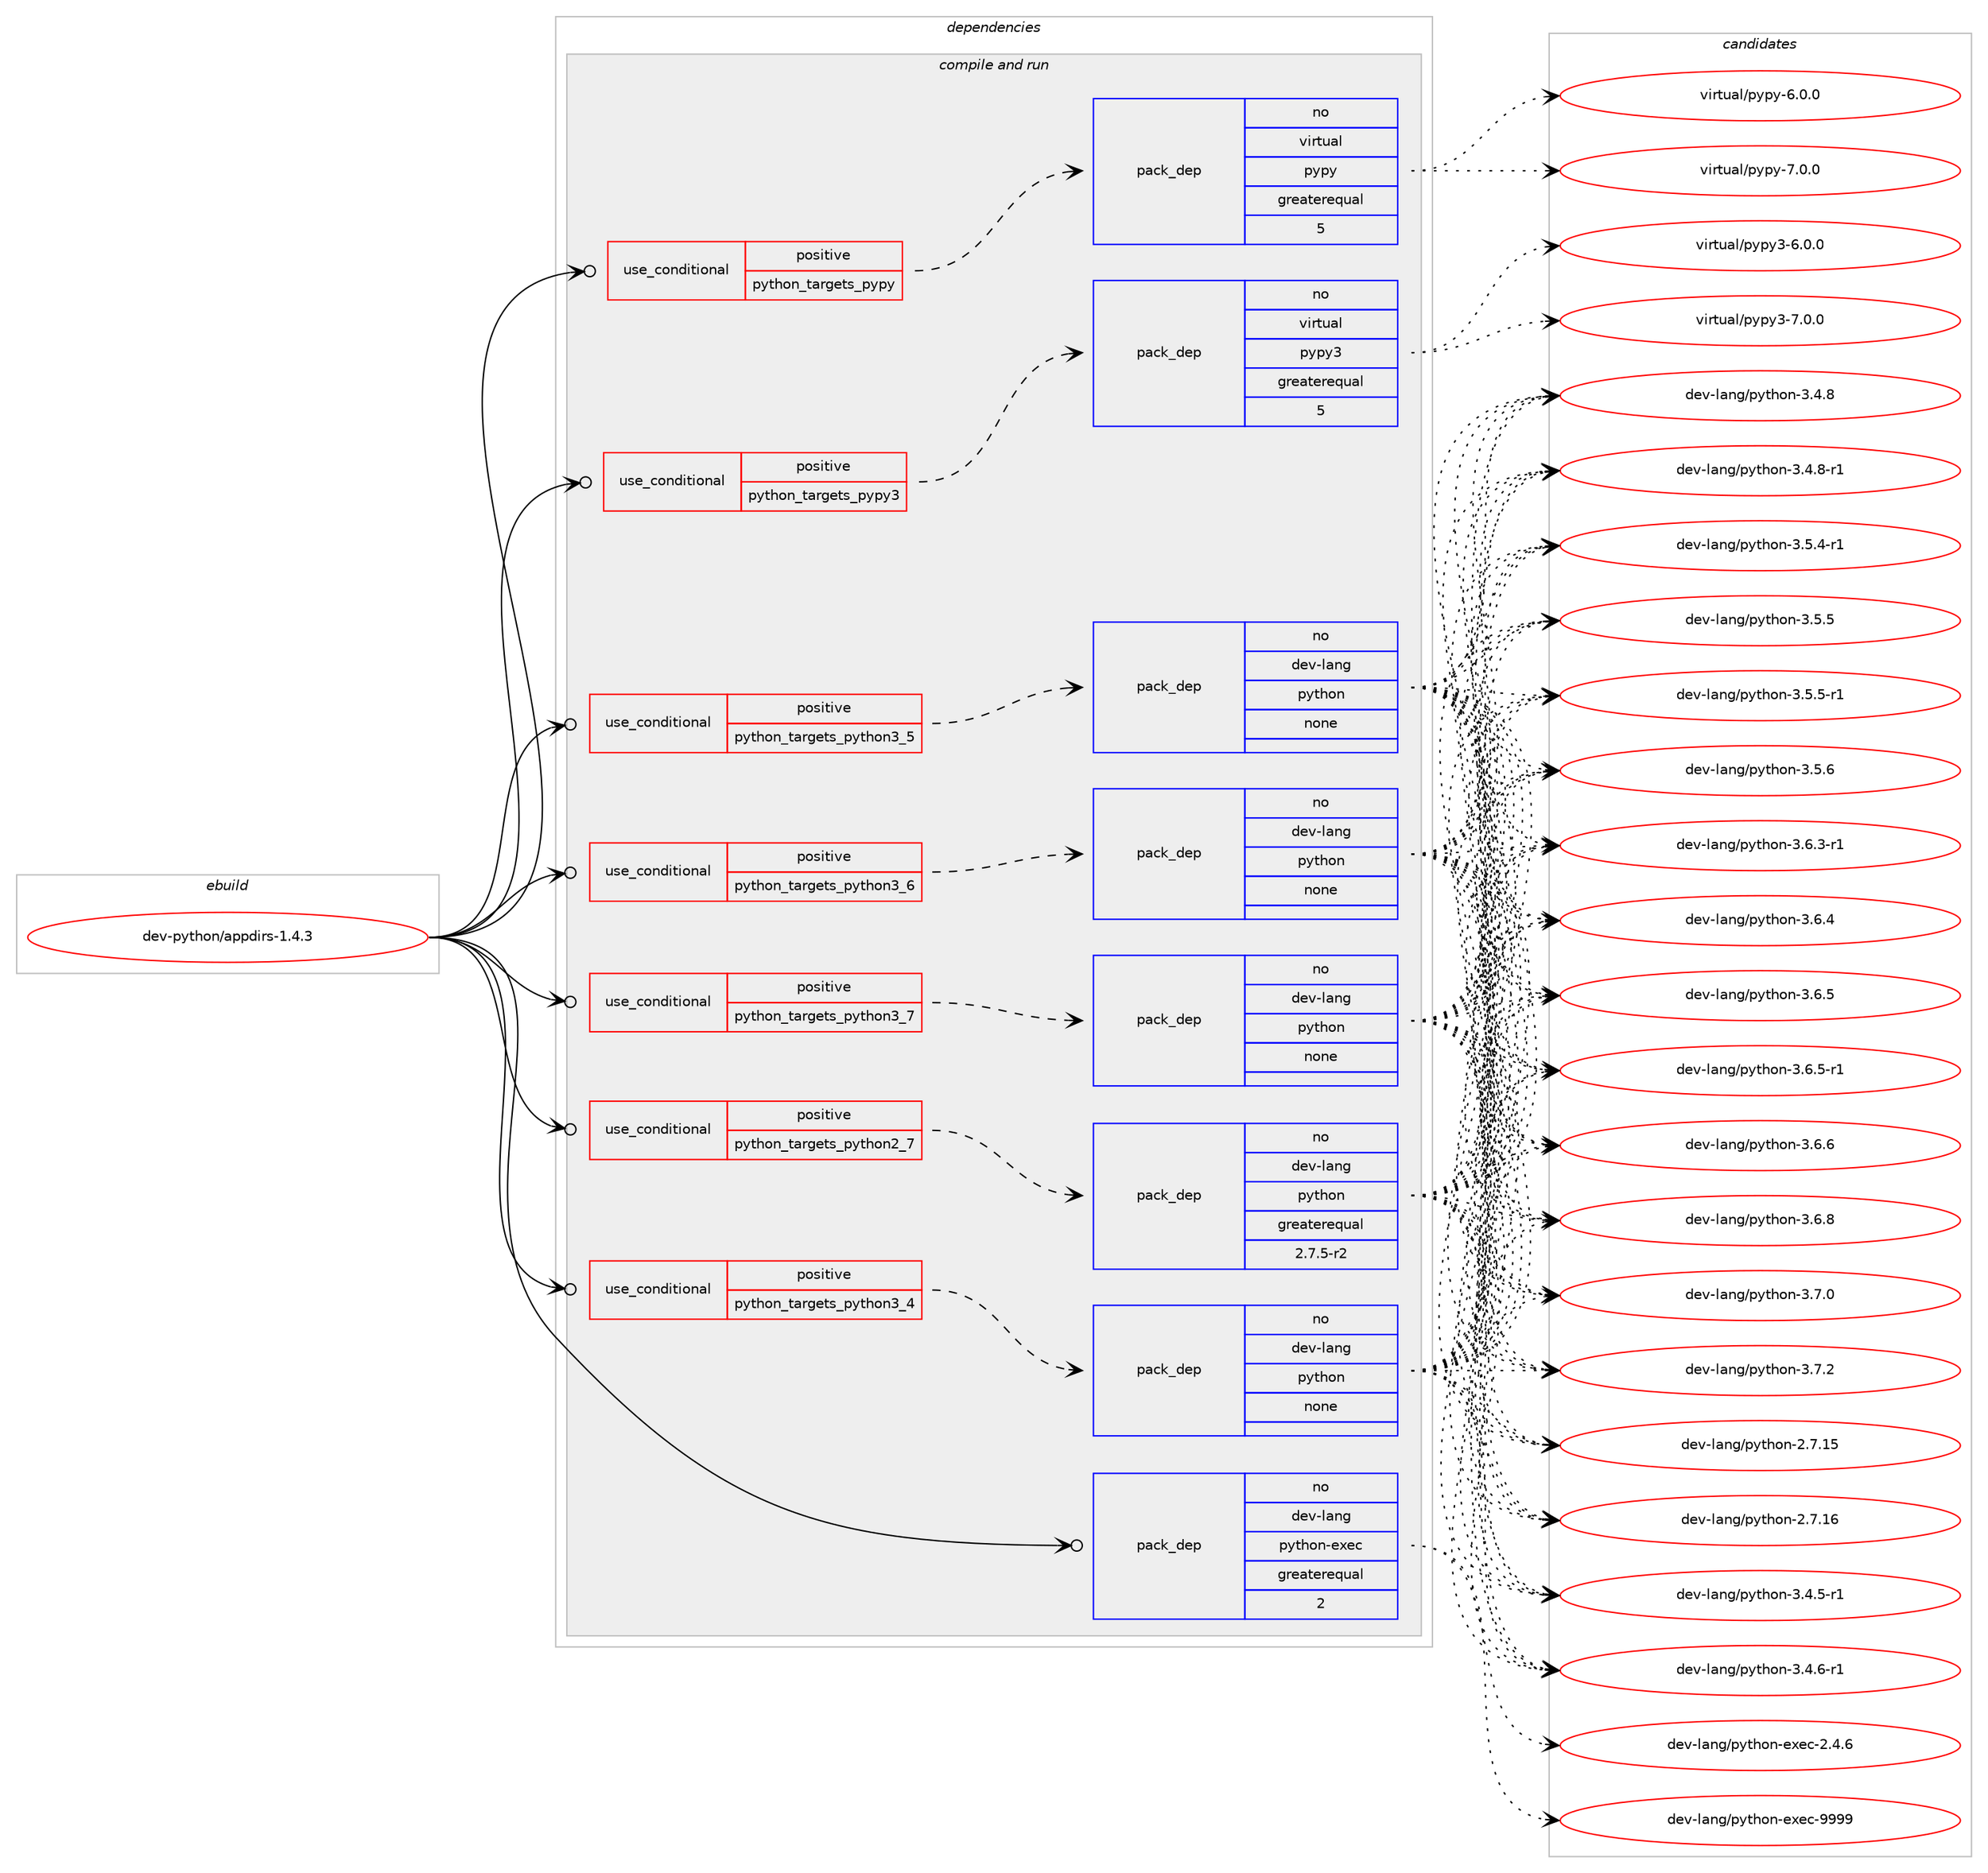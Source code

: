 digraph prolog {

# *************
# Graph options
# *************

newrank=true;
concentrate=true;
compound=true;
graph [rankdir=LR,fontname=Helvetica,fontsize=10,ranksep=1.5];#, ranksep=2.5, nodesep=0.2];
edge  [arrowhead=vee];
node  [fontname=Helvetica,fontsize=10];

# **********
# The ebuild
# **********

subgraph cluster_leftcol {
color=gray;
rank=same;
label=<<i>ebuild</i>>;
id [label="dev-python/appdirs-1.4.3", color=red, width=4, href="../dev-python/appdirs-1.4.3.svg"];
}

# ****************
# The dependencies
# ****************

subgraph cluster_midcol {
color=gray;
label=<<i>dependencies</i>>;
subgraph cluster_compile {
fillcolor="#eeeeee";
style=filled;
label=<<i>compile</i>>;
}
subgraph cluster_compileandrun {
fillcolor="#eeeeee";
style=filled;
label=<<i>compile and run</i>>;
subgraph cond370872 {
dependency1398557 [label=<<TABLE BORDER="0" CELLBORDER="1" CELLSPACING="0" CELLPADDING="4"><TR><TD ROWSPAN="3" CELLPADDING="10">use_conditional</TD></TR><TR><TD>positive</TD></TR><TR><TD>python_targets_pypy</TD></TR></TABLE>>, shape=none, color=red];
subgraph pack1004460 {
dependency1398558 [label=<<TABLE BORDER="0" CELLBORDER="1" CELLSPACING="0" CELLPADDING="4" WIDTH="220"><TR><TD ROWSPAN="6" CELLPADDING="30">pack_dep</TD></TR><TR><TD WIDTH="110">no</TD></TR><TR><TD>virtual</TD></TR><TR><TD>pypy</TD></TR><TR><TD>greaterequal</TD></TR><TR><TD>5</TD></TR></TABLE>>, shape=none, color=blue];
}
dependency1398557:e -> dependency1398558:w [weight=20,style="dashed",arrowhead="vee"];
}
id:e -> dependency1398557:w [weight=20,style="solid",arrowhead="odotvee"];
subgraph cond370873 {
dependency1398559 [label=<<TABLE BORDER="0" CELLBORDER="1" CELLSPACING="0" CELLPADDING="4"><TR><TD ROWSPAN="3" CELLPADDING="10">use_conditional</TD></TR><TR><TD>positive</TD></TR><TR><TD>python_targets_pypy3</TD></TR></TABLE>>, shape=none, color=red];
subgraph pack1004461 {
dependency1398560 [label=<<TABLE BORDER="0" CELLBORDER="1" CELLSPACING="0" CELLPADDING="4" WIDTH="220"><TR><TD ROWSPAN="6" CELLPADDING="30">pack_dep</TD></TR><TR><TD WIDTH="110">no</TD></TR><TR><TD>virtual</TD></TR><TR><TD>pypy3</TD></TR><TR><TD>greaterequal</TD></TR><TR><TD>5</TD></TR></TABLE>>, shape=none, color=blue];
}
dependency1398559:e -> dependency1398560:w [weight=20,style="dashed",arrowhead="vee"];
}
id:e -> dependency1398559:w [weight=20,style="solid",arrowhead="odotvee"];
subgraph cond370874 {
dependency1398561 [label=<<TABLE BORDER="0" CELLBORDER="1" CELLSPACING="0" CELLPADDING="4"><TR><TD ROWSPAN="3" CELLPADDING="10">use_conditional</TD></TR><TR><TD>positive</TD></TR><TR><TD>python_targets_python2_7</TD></TR></TABLE>>, shape=none, color=red];
subgraph pack1004462 {
dependency1398562 [label=<<TABLE BORDER="0" CELLBORDER="1" CELLSPACING="0" CELLPADDING="4" WIDTH="220"><TR><TD ROWSPAN="6" CELLPADDING="30">pack_dep</TD></TR><TR><TD WIDTH="110">no</TD></TR><TR><TD>dev-lang</TD></TR><TR><TD>python</TD></TR><TR><TD>greaterequal</TD></TR><TR><TD>2.7.5-r2</TD></TR></TABLE>>, shape=none, color=blue];
}
dependency1398561:e -> dependency1398562:w [weight=20,style="dashed",arrowhead="vee"];
}
id:e -> dependency1398561:w [weight=20,style="solid",arrowhead="odotvee"];
subgraph cond370875 {
dependency1398563 [label=<<TABLE BORDER="0" CELLBORDER="1" CELLSPACING="0" CELLPADDING="4"><TR><TD ROWSPAN="3" CELLPADDING="10">use_conditional</TD></TR><TR><TD>positive</TD></TR><TR><TD>python_targets_python3_4</TD></TR></TABLE>>, shape=none, color=red];
subgraph pack1004463 {
dependency1398564 [label=<<TABLE BORDER="0" CELLBORDER="1" CELLSPACING="0" CELLPADDING="4" WIDTH="220"><TR><TD ROWSPAN="6" CELLPADDING="30">pack_dep</TD></TR><TR><TD WIDTH="110">no</TD></TR><TR><TD>dev-lang</TD></TR><TR><TD>python</TD></TR><TR><TD>none</TD></TR><TR><TD></TD></TR></TABLE>>, shape=none, color=blue];
}
dependency1398563:e -> dependency1398564:w [weight=20,style="dashed",arrowhead="vee"];
}
id:e -> dependency1398563:w [weight=20,style="solid",arrowhead="odotvee"];
subgraph cond370876 {
dependency1398565 [label=<<TABLE BORDER="0" CELLBORDER="1" CELLSPACING="0" CELLPADDING="4"><TR><TD ROWSPAN="3" CELLPADDING="10">use_conditional</TD></TR><TR><TD>positive</TD></TR><TR><TD>python_targets_python3_5</TD></TR></TABLE>>, shape=none, color=red];
subgraph pack1004464 {
dependency1398566 [label=<<TABLE BORDER="0" CELLBORDER="1" CELLSPACING="0" CELLPADDING="4" WIDTH="220"><TR><TD ROWSPAN="6" CELLPADDING="30">pack_dep</TD></TR><TR><TD WIDTH="110">no</TD></TR><TR><TD>dev-lang</TD></TR><TR><TD>python</TD></TR><TR><TD>none</TD></TR><TR><TD></TD></TR></TABLE>>, shape=none, color=blue];
}
dependency1398565:e -> dependency1398566:w [weight=20,style="dashed",arrowhead="vee"];
}
id:e -> dependency1398565:w [weight=20,style="solid",arrowhead="odotvee"];
subgraph cond370877 {
dependency1398567 [label=<<TABLE BORDER="0" CELLBORDER="1" CELLSPACING="0" CELLPADDING="4"><TR><TD ROWSPAN="3" CELLPADDING="10">use_conditional</TD></TR><TR><TD>positive</TD></TR><TR><TD>python_targets_python3_6</TD></TR></TABLE>>, shape=none, color=red];
subgraph pack1004465 {
dependency1398568 [label=<<TABLE BORDER="0" CELLBORDER="1" CELLSPACING="0" CELLPADDING="4" WIDTH="220"><TR><TD ROWSPAN="6" CELLPADDING="30">pack_dep</TD></TR><TR><TD WIDTH="110">no</TD></TR><TR><TD>dev-lang</TD></TR><TR><TD>python</TD></TR><TR><TD>none</TD></TR><TR><TD></TD></TR></TABLE>>, shape=none, color=blue];
}
dependency1398567:e -> dependency1398568:w [weight=20,style="dashed",arrowhead="vee"];
}
id:e -> dependency1398567:w [weight=20,style="solid",arrowhead="odotvee"];
subgraph cond370878 {
dependency1398569 [label=<<TABLE BORDER="0" CELLBORDER="1" CELLSPACING="0" CELLPADDING="4"><TR><TD ROWSPAN="3" CELLPADDING="10">use_conditional</TD></TR><TR><TD>positive</TD></TR><TR><TD>python_targets_python3_7</TD></TR></TABLE>>, shape=none, color=red];
subgraph pack1004466 {
dependency1398570 [label=<<TABLE BORDER="0" CELLBORDER="1" CELLSPACING="0" CELLPADDING="4" WIDTH="220"><TR><TD ROWSPAN="6" CELLPADDING="30">pack_dep</TD></TR><TR><TD WIDTH="110">no</TD></TR><TR><TD>dev-lang</TD></TR><TR><TD>python</TD></TR><TR><TD>none</TD></TR><TR><TD></TD></TR></TABLE>>, shape=none, color=blue];
}
dependency1398569:e -> dependency1398570:w [weight=20,style="dashed",arrowhead="vee"];
}
id:e -> dependency1398569:w [weight=20,style="solid",arrowhead="odotvee"];
subgraph pack1004467 {
dependency1398571 [label=<<TABLE BORDER="0" CELLBORDER="1" CELLSPACING="0" CELLPADDING="4" WIDTH="220"><TR><TD ROWSPAN="6" CELLPADDING="30">pack_dep</TD></TR><TR><TD WIDTH="110">no</TD></TR><TR><TD>dev-lang</TD></TR><TR><TD>python-exec</TD></TR><TR><TD>greaterequal</TD></TR><TR><TD>2</TD></TR></TABLE>>, shape=none, color=blue];
}
id:e -> dependency1398571:w [weight=20,style="solid",arrowhead="odotvee"];
}
subgraph cluster_run {
fillcolor="#eeeeee";
style=filled;
label=<<i>run</i>>;
}
}

# **************
# The candidates
# **************

subgraph cluster_choices {
rank=same;
color=gray;
label=<<i>candidates</i>>;

subgraph choice1004460 {
color=black;
nodesep=1;
choice1181051141161179710847112121112121455446484648 [label="virtual/pypy-6.0.0", color=red, width=4,href="../virtual/pypy-6.0.0.svg"];
choice1181051141161179710847112121112121455546484648 [label="virtual/pypy-7.0.0", color=red, width=4,href="../virtual/pypy-7.0.0.svg"];
dependency1398558:e -> choice1181051141161179710847112121112121455446484648:w [style=dotted,weight="100"];
dependency1398558:e -> choice1181051141161179710847112121112121455546484648:w [style=dotted,weight="100"];
}
subgraph choice1004461 {
color=black;
nodesep=1;
choice118105114116117971084711212111212151455446484648 [label="virtual/pypy3-6.0.0", color=red, width=4,href="../virtual/pypy3-6.0.0.svg"];
choice118105114116117971084711212111212151455546484648 [label="virtual/pypy3-7.0.0", color=red, width=4,href="../virtual/pypy3-7.0.0.svg"];
dependency1398560:e -> choice118105114116117971084711212111212151455446484648:w [style=dotted,weight="100"];
dependency1398560:e -> choice118105114116117971084711212111212151455546484648:w [style=dotted,weight="100"];
}
subgraph choice1004462 {
color=black;
nodesep=1;
choice10010111845108971101034711212111610411111045504655464953 [label="dev-lang/python-2.7.15", color=red, width=4,href="../dev-lang/python-2.7.15.svg"];
choice10010111845108971101034711212111610411111045504655464954 [label="dev-lang/python-2.7.16", color=red, width=4,href="../dev-lang/python-2.7.16.svg"];
choice1001011184510897110103471121211161041111104551465246534511449 [label="dev-lang/python-3.4.5-r1", color=red, width=4,href="../dev-lang/python-3.4.5-r1.svg"];
choice1001011184510897110103471121211161041111104551465246544511449 [label="dev-lang/python-3.4.6-r1", color=red, width=4,href="../dev-lang/python-3.4.6-r1.svg"];
choice100101118451089711010347112121116104111110455146524656 [label="dev-lang/python-3.4.8", color=red, width=4,href="../dev-lang/python-3.4.8.svg"];
choice1001011184510897110103471121211161041111104551465246564511449 [label="dev-lang/python-3.4.8-r1", color=red, width=4,href="../dev-lang/python-3.4.8-r1.svg"];
choice1001011184510897110103471121211161041111104551465346524511449 [label="dev-lang/python-3.5.4-r1", color=red, width=4,href="../dev-lang/python-3.5.4-r1.svg"];
choice100101118451089711010347112121116104111110455146534653 [label="dev-lang/python-3.5.5", color=red, width=4,href="../dev-lang/python-3.5.5.svg"];
choice1001011184510897110103471121211161041111104551465346534511449 [label="dev-lang/python-3.5.5-r1", color=red, width=4,href="../dev-lang/python-3.5.5-r1.svg"];
choice100101118451089711010347112121116104111110455146534654 [label="dev-lang/python-3.5.6", color=red, width=4,href="../dev-lang/python-3.5.6.svg"];
choice1001011184510897110103471121211161041111104551465446514511449 [label="dev-lang/python-3.6.3-r1", color=red, width=4,href="../dev-lang/python-3.6.3-r1.svg"];
choice100101118451089711010347112121116104111110455146544652 [label="dev-lang/python-3.6.4", color=red, width=4,href="../dev-lang/python-3.6.4.svg"];
choice100101118451089711010347112121116104111110455146544653 [label="dev-lang/python-3.6.5", color=red, width=4,href="../dev-lang/python-3.6.5.svg"];
choice1001011184510897110103471121211161041111104551465446534511449 [label="dev-lang/python-3.6.5-r1", color=red, width=4,href="../dev-lang/python-3.6.5-r1.svg"];
choice100101118451089711010347112121116104111110455146544654 [label="dev-lang/python-3.6.6", color=red, width=4,href="../dev-lang/python-3.6.6.svg"];
choice100101118451089711010347112121116104111110455146544656 [label="dev-lang/python-3.6.8", color=red, width=4,href="../dev-lang/python-3.6.8.svg"];
choice100101118451089711010347112121116104111110455146554648 [label="dev-lang/python-3.7.0", color=red, width=4,href="../dev-lang/python-3.7.0.svg"];
choice100101118451089711010347112121116104111110455146554650 [label="dev-lang/python-3.7.2", color=red, width=4,href="../dev-lang/python-3.7.2.svg"];
dependency1398562:e -> choice10010111845108971101034711212111610411111045504655464953:w [style=dotted,weight="100"];
dependency1398562:e -> choice10010111845108971101034711212111610411111045504655464954:w [style=dotted,weight="100"];
dependency1398562:e -> choice1001011184510897110103471121211161041111104551465246534511449:w [style=dotted,weight="100"];
dependency1398562:e -> choice1001011184510897110103471121211161041111104551465246544511449:w [style=dotted,weight="100"];
dependency1398562:e -> choice100101118451089711010347112121116104111110455146524656:w [style=dotted,weight="100"];
dependency1398562:e -> choice1001011184510897110103471121211161041111104551465246564511449:w [style=dotted,weight="100"];
dependency1398562:e -> choice1001011184510897110103471121211161041111104551465346524511449:w [style=dotted,weight="100"];
dependency1398562:e -> choice100101118451089711010347112121116104111110455146534653:w [style=dotted,weight="100"];
dependency1398562:e -> choice1001011184510897110103471121211161041111104551465346534511449:w [style=dotted,weight="100"];
dependency1398562:e -> choice100101118451089711010347112121116104111110455146534654:w [style=dotted,weight="100"];
dependency1398562:e -> choice1001011184510897110103471121211161041111104551465446514511449:w [style=dotted,weight="100"];
dependency1398562:e -> choice100101118451089711010347112121116104111110455146544652:w [style=dotted,weight="100"];
dependency1398562:e -> choice100101118451089711010347112121116104111110455146544653:w [style=dotted,weight="100"];
dependency1398562:e -> choice1001011184510897110103471121211161041111104551465446534511449:w [style=dotted,weight="100"];
dependency1398562:e -> choice100101118451089711010347112121116104111110455146544654:w [style=dotted,weight="100"];
dependency1398562:e -> choice100101118451089711010347112121116104111110455146544656:w [style=dotted,weight="100"];
dependency1398562:e -> choice100101118451089711010347112121116104111110455146554648:w [style=dotted,weight="100"];
dependency1398562:e -> choice100101118451089711010347112121116104111110455146554650:w [style=dotted,weight="100"];
}
subgraph choice1004463 {
color=black;
nodesep=1;
choice10010111845108971101034711212111610411111045504655464953 [label="dev-lang/python-2.7.15", color=red, width=4,href="../dev-lang/python-2.7.15.svg"];
choice10010111845108971101034711212111610411111045504655464954 [label="dev-lang/python-2.7.16", color=red, width=4,href="../dev-lang/python-2.7.16.svg"];
choice1001011184510897110103471121211161041111104551465246534511449 [label="dev-lang/python-3.4.5-r1", color=red, width=4,href="../dev-lang/python-3.4.5-r1.svg"];
choice1001011184510897110103471121211161041111104551465246544511449 [label="dev-lang/python-3.4.6-r1", color=red, width=4,href="../dev-lang/python-3.4.6-r1.svg"];
choice100101118451089711010347112121116104111110455146524656 [label="dev-lang/python-3.4.8", color=red, width=4,href="../dev-lang/python-3.4.8.svg"];
choice1001011184510897110103471121211161041111104551465246564511449 [label="dev-lang/python-3.4.8-r1", color=red, width=4,href="../dev-lang/python-3.4.8-r1.svg"];
choice1001011184510897110103471121211161041111104551465346524511449 [label="dev-lang/python-3.5.4-r1", color=red, width=4,href="../dev-lang/python-3.5.4-r1.svg"];
choice100101118451089711010347112121116104111110455146534653 [label="dev-lang/python-3.5.5", color=red, width=4,href="../dev-lang/python-3.5.5.svg"];
choice1001011184510897110103471121211161041111104551465346534511449 [label="dev-lang/python-3.5.5-r1", color=red, width=4,href="../dev-lang/python-3.5.5-r1.svg"];
choice100101118451089711010347112121116104111110455146534654 [label="dev-lang/python-3.5.6", color=red, width=4,href="../dev-lang/python-3.5.6.svg"];
choice1001011184510897110103471121211161041111104551465446514511449 [label="dev-lang/python-3.6.3-r1", color=red, width=4,href="../dev-lang/python-3.6.3-r1.svg"];
choice100101118451089711010347112121116104111110455146544652 [label="dev-lang/python-3.6.4", color=red, width=4,href="../dev-lang/python-3.6.4.svg"];
choice100101118451089711010347112121116104111110455146544653 [label="dev-lang/python-3.6.5", color=red, width=4,href="../dev-lang/python-3.6.5.svg"];
choice1001011184510897110103471121211161041111104551465446534511449 [label="dev-lang/python-3.6.5-r1", color=red, width=4,href="../dev-lang/python-3.6.5-r1.svg"];
choice100101118451089711010347112121116104111110455146544654 [label="dev-lang/python-3.6.6", color=red, width=4,href="../dev-lang/python-3.6.6.svg"];
choice100101118451089711010347112121116104111110455146544656 [label="dev-lang/python-3.6.8", color=red, width=4,href="../dev-lang/python-3.6.8.svg"];
choice100101118451089711010347112121116104111110455146554648 [label="dev-lang/python-3.7.0", color=red, width=4,href="../dev-lang/python-3.7.0.svg"];
choice100101118451089711010347112121116104111110455146554650 [label="dev-lang/python-3.7.2", color=red, width=4,href="../dev-lang/python-3.7.2.svg"];
dependency1398564:e -> choice10010111845108971101034711212111610411111045504655464953:w [style=dotted,weight="100"];
dependency1398564:e -> choice10010111845108971101034711212111610411111045504655464954:w [style=dotted,weight="100"];
dependency1398564:e -> choice1001011184510897110103471121211161041111104551465246534511449:w [style=dotted,weight="100"];
dependency1398564:e -> choice1001011184510897110103471121211161041111104551465246544511449:w [style=dotted,weight="100"];
dependency1398564:e -> choice100101118451089711010347112121116104111110455146524656:w [style=dotted,weight="100"];
dependency1398564:e -> choice1001011184510897110103471121211161041111104551465246564511449:w [style=dotted,weight="100"];
dependency1398564:e -> choice1001011184510897110103471121211161041111104551465346524511449:w [style=dotted,weight="100"];
dependency1398564:e -> choice100101118451089711010347112121116104111110455146534653:w [style=dotted,weight="100"];
dependency1398564:e -> choice1001011184510897110103471121211161041111104551465346534511449:w [style=dotted,weight="100"];
dependency1398564:e -> choice100101118451089711010347112121116104111110455146534654:w [style=dotted,weight="100"];
dependency1398564:e -> choice1001011184510897110103471121211161041111104551465446514511449:w [style=dotted,weight="100"];
dependency1398564:e -> choice100101118451089711010347112121116104111110455146544652:w [style=dotted,weight="100"];
dependency1398564:e -> choice100101118451089711010347112121116104111110455146544653:w [style=dotted,weight="100"];
dependency1398564:e -> choice1001011184510897110103471121211161041111104551465446534511449:w [style=dotted,weight="100"];
dependency1398564:e -> choice100101118451089711010347112121116104111110455146544654:w [style=dotted,weight="100"];
dependency1398564:e -> choice100101118451089711010347112121116104111110455146544656:w [style=dotted,weight="100"];
dependency1398564:e -> choice100101118451089711010347112121116104111110455146554648:w [style=dotted,weight="100"];
dependency1398564:e -> choice100101118451089711010347112121116104111110455146554650:w [style=dotted,weight="100"];
}
subgraph choice1004464 {
color=black;
nodesep=1;
choice10010111845108971101034711212111610411111045504655464953 [label="dev-lang/python-2.7.15", color=red, width=4,href="../dev-lang/python-2.7.15.svg"];
choice10010111845108971101034711212111610411111045504655464954 [label="dev-lang/python-2.7.16", color=red, width=4,href="../dev-lang/python-2.7.16.svg"];
choice1001011184510897110103471121211161041111104551465246534511449 [label="dev-lang/python-3.4.5-r1", color=red, width=4,href="../dev-lang/python-3.4.5-r1.svg"];
choice1001011184510897110103471121211161041111104551465246544511449 [label="dev-lang/python-3.4.6-r1", color=red, width=4,href="../dev-lang/python-3.4.6-r1.svg"];
choice100101118451089711010347112121116104111110455146524656 [label="dev-lang/python-3.4.8", color=red, width=4,href="../dev-lang/python-3.4.8.svg"];
choice1001011184510897110103471121211161041111104551465246564511449 [label="dev-lang/python-3.4.8-r1", color=red, width=4,href="../dev-lang/python-3.4.8-r1.svg"];
choice1001011184510897110103471121211161041111104551465346524511449 [label="dev-lang/python-3.5.4-r1", color=red, width=4,href="../dev-lang/python-3.5.4-r1.svg"];
choice100101118451089711010347112121116104111110455146534653 [label="dev-lang/python-3.5.5", color=red, width=4,href="../dev-lang/python-3.5.5.svg"];
choice1001011184510897110103471121211161041111104551465346534511449 [label="dev-lang/python-3.5.5-r1", color=red, width=4,href="../dev-lang/python-3.5.5-r1.svg"];
choice100101118451089711010347112121116104111110455146534654 [label="dev-lang/python-3.5.6", color=red, width=4,href="../dev-lang/python-3.5.6.svg"];
choice1001011184510897110103471121211161041111104551465446514511449 [label="dev-lang/python-3.6.3-r1", color=red, width=4,href="../dev-lang/python-3.6.3-r1.svg"];
choice100101118451089711010347112121116104111110455146544652 [label="dev-lang/python-3.6.4", color=red, width=4,href="../dev-lang/python-3.6.4.svg"];
choice100101118451089711010347112121116104111110455146544653 [label="dev-lang/python-3.6.5", color=red, width=4,href="../dev-lang/python-3.6.5.svg"];
choice1001011184510897110103471121211161041111104551465446534511449 [label="dev-lang/python-3.6.5-r1", color=red, width=4,href="../dev-lang/python-3.6.5-r1.svg"];
choice100101118451089711010347112121116104111110455146544654 [label="dev-lang/python-3.6.6", color=red, width=4,href="../dev-lang/python-3.6.6.svg"];
choice100101118451089711010347112121116104111110455146544656 [label="dev-lang/python-3.6.8", color=red, width=4,href="../dev-lang/python-3.6.8.svg"];
choice100101118451089711010347112121116104111110455146554648 [label="dev-lang/python-3.7.0", color=red, width=4,href="../dev-lang/python-3.7.0.svg"];
choice100101118451089711010347112121116104111110455146554650 [label="dev-lang/python-3.7.2", color=red, width=4,href="../dev-lang/python-3.7.2.svg"];
dependency1398566:e -> choice10010111845108971101034711212111610411111045504655464953:w [style=dotted,weight="100"];
dependency1398566:e -> choice10010111845108971101034711212111610411111045504655464954:w [style=dotted,weight="100"];
dependency1398566:e -> choice1001011184510897110103471121211161041111104551465246534511449:w [style=dotted,weight="100"];
dependency1398566:e -> choice1001011184510897110103471121211161041111104551465246544511449:w [style=dotted,weight="100"];
dependency1398566:e -> choice100101118451089711010347112121116104111110455146524656:w [style=dotted,weight="100"];
dependency1398566:e -> choice1001011184510897110103471121211161041111104551465246564511449:w [style=dotted,weight="100"];
dependency1398566:e -> choice1001011184510897110103471121211161041111104551465346524511449:w [style=dotted,weight="100"];
dependency1398566:e -> choice100101118451089711010347112121116104111110455146534653:w [style=dotted,weight="100"];
dependency1398566:e -> choice1001011184510897110103471121211161041111104551465346534511449:w [style=dotted,weight="100"];
dependency1398566:e -> choice100101118451089711010347112121116104111110455146534654:w [style=dotted,weight="100"];
dependency1398566:e -> choice1001011184510897110103471121211161041111104551465446514511449:w [style=dotted,weight="100"];
dependency1398566:e -> choice100101118451089711010347112121116104111110455146544652:w [style=dotted,weight="100"];
dependency1398566:e -> choice100101118451089711010347112121116104111110455146544653:w [style=dotted,weight="100"];
dependency1398566:e -> choice1001011184510897110103471121211161041111104551465446534511449:w [style=dotted,weight="100"];
dependency1398566:e -> choice100101118451089711010347112121116104111110455146544654:w [style=dotted,weight="100"];
dependency1398566:e -> choice100101118451089711010347112121116104111110455146544656:w [style=dotted,weight="100"];
dependency1398566:e -> choice100101118451089711010347112121116104111110455146554648:w [style=dotted,weight="100"];
dependency1398566:e -> choice100101118451089711010347112121116104111110455146554650:w [style=dotted,weight="100"];
}
subgraph choice1004465 {
color=black;
nodesep=1;
choice10010111845108971101034711212111610411111045504655464953 [label="dev-lang/python-2.7.15", color=red, width=4,href="../dev-lang/python-2.7.15.svg"];
choice10010111845108971101034711212111610411111045504655464954 [label="dev-lang/python-2.7.16", color=red, width=4,href="../dev-lang/python-2.7.16.svg"];
choice1001011184510897110103471121211161041111104551465246534511449 [label="dev-lang/python-3.4.5-r1", color=red, width=4,href="../dev-lang/python-3.4.5-r1.svg"];
choice1001011184510897110103471121211161041111104551465246544511449 [label="dev-lang/python-3.4.6-r1", color=red, width=4,href="../dev-lang/python-3.4.6-r1.svg"];
choice100101118451089711010347112121116104111110455146524656 [label="dev-lang/python-3.4.8", color=red, width=4,href="../dev-lang/python-3.4.8.svg"];
choice1001011184510897110103471121211161041111104551465246564511449 [label="dev-lang/python-3.4.8-r1", color=red, width=4,href="../dev-lang/python-3.4.8-r1.svg"];
choice1001011184510897110103471121211161041111104551465346524511449 [label="dev-lang/python-3.5.4-r1", color=red, width=4,href="../dev-lang/python-3.5.4-r1.svg"];
choice100101118451089711010347112121116104111110455146534653 [label="dev-lang/python-3.5.5", color=red, width=4,href="../dev-lang/python-3.5.5.svg"];
choice1001011184510897110103471121211161041111104551465346534511449 [label="dev-lang/python-3.5.5-r1", color=red, width=4,href="../dev-lang/python-3.5.5-r1.svg"];
choice100101118451089711010347112121116104111110455146534654 [label="dev-lang/python-3.5.6", color=red, width=4,href="../dev-lang/python-3.5.6.svg"];
choice1001011184510897110103471121211161041111104551465446514511449 [label="dev-lang/python-3.6.3-r1", color=red, width=4,href="../dev-lang/python-3.6.3-r1.svg"];
choice100101118451089711010347112121116104111110455146544652 [label="dev-lang/python-3.6.4", color=red, width=4,href="../dev-lang/python-3.6.4.svg"];
choice100101118451089711010347112121116104111110455146544653 [label="dev-lang/python-3.6.5", color=red, width=4,href="../dev-lang/python-3.6.5.svg"];
choice1001011184510897110103471121211161041111104551465446534511449 [label="dev-lang/python-3.6.5-r1", color=red, width=4,href="../dev-lang/python-3.6.5-r1.svg"];
choice100101118451089711010347112121116104111110455146544654 [label="dev-lang/python-3.6.6", color=red, width=4,href="../dev-lang/python-3.6.6.svg"];
choice100101118451089711010347112121116104111110455146544656 [label="dev-lang/python-3.6.8", color=red, width=4,href="../dev-lang/python-3.6.8.svg"];
choice100101118451089711010347112121116104111110455146554648 [label="dev-lang/python-3.7.0", color=red, width=4,href="../dev-lang/python-3.7.0.svg"];
choice100101118451089711010347112121116104111110455146554650 [label="dev-lang/python-3.7.2", color=red, width=4,href="../dev-lang/python-3.7.2.svg"];
dependency1398568:e -> choice10010111845108971101034711212111610411111045504655464953:w [style=dotted,weight="100"];
dependency1398568:e -> choice10010111845108971101034711212111610411111045504655464954:w [style=dotted,weight="100"];
dependency1398568:e -> choice1001011184510897110103471121211161041111104551465246534511449:w [style=dotted,weight="100"];
dependency1398568:e -> choice1001011184510897110103471121211161041111104551465246544511449:w [style=dotted,weight="100"];
dependency1398568:e -> choice100101118451089711010347112121116104111110455146524656:w [style=dotted,weight="100"];
dependency1398568:e -> choice1001011184510897110103471121211161041111104551465246564511449:w [style=dotted,weight="100"];
dependency1398568:e -> choice1001011184510897110103471121211161041111104551465346524511449:w [style=dotted,weight="100"];
dependency1398568:e -> choice100101118451089711010347112121116104111110455146534653:w [style=dotted,weight="100"];
dependency1398568:e -> choice1001011184510897110103471121211161041111104551465346534511449:w [style=dotted,weight="100"];
dependency1398568:e -> choice100101118451089711010347112121116104111110455146534654:w [style=dotted,weight="100"];
dependency1398568:e -> choice1001011184510897110103471121211161041111104551465446514511449:w [style=dotted,weight="100"];
dependency1398568:e -> choice100101118451089711010347112121116104111110455146544652:w [style=dotted,weight="100"];
dependency1398568:e -> choice100101118451089711010347112121116104111110455146544653:w [style=dotted,weight="100"];
dependency1398568:e -> choice1001011184510897110103471121211161041111104551465446534511449:w [style=dotted,weight="100"];
dependency1398568:e -> choice100101118451089711010347112121116104111110455146544654:w [style=dotted,weight="100"];
dependency1398568:e -> choice100101118451089711010347112121116104111110455146544656:w [style=dotted,weight="100"];
dependency1398568:e -> choice100101118451089711010347112121116104111110455146554648:w [style=dotted,weight="100"];
dependency1398568:e -> choice100101118451089711010347112121116104111110455146554650:w [style=dotted,weight="100"];
}
subgraph choice1004466 {
color=black;
nodesep=1;
choice10010111845108971101034711212111610411111045504655464953 [label="dev-lang/python-2.7.15", color=red, width=4,href="../dev-lang/python-2.7.15.svg"];
choice10010111845108971101034711212111610411111045504655464954 [label="dev-lang/python-2.7.16", color=red, width=4,href="../dev-lang/python-2.7.16.svg"];
choice1001011184510897110103471121211161041111104551465246534511449 [label="dev-lang/python-3.4.5-r1", color=red, width=4,href="../dev-lang/python-3.4.5-r1.svg"];
choice1001011184510897110103471121211161041111104551465246544511449 [label="dev-lang/python-3.4.6-r1", color=red, width=4,href="../dev-lang/python-3.4.6-r1.svg"];
choice100101118451089711010347112121116104111110455146524656 [label="dev-lang/python-3.4.8", color=red, width=4,href="../dev-lang/python-3.4.8.svg"];
choice1001011184510897110103471121211161041111104551465246564511449 [label="dev-lang/python-3.4.8-r1", color=red, width=4,href="../dev-lang/python-3.4.8-r1.svg"];
choice1001011184510897110103471121211161041111104551465346524511449 [label="dev-lang/python-3.5.4-r1", color=red, width=4,href="../dev-lang/python-3.5.4-r1.svg"];
choice100101118451089711010347112121116104111110455146534653 [label="dev-lang/python-3.5.5", color=red, width=4,href="../dev-lang/python-3.5.5.svg"];
choice1001011184510897110103471121211161041111104551465346534511449 [label="dev-lang/python-3.5.5-r1", color=red, width=4,href="../dev-lang/python-3.5.5-r1.svg"];
choice100101118451089711010347112121116104111110455146534654 [label="dev-lang/python-3.5.6", color=red, width=4,href="../dev-lang/python-3.5.6.svg"];
choice1001011184510897110103471121211161041111104551465446514511449 [label="dev-lang/python-3.6.3-r1", color=red, width=4,href="../dev-lang/python-3.6.3-r1.svg"];
choice100101118451089711010347112121116104111110455146544652 [label="dev-lang/python-3.6.4", color=red, width=4,href="../dev-lang/python-3.6.4.svg"];
choice100101118451089711010347112121116104111110455146544653 [label="dev-lang/python-3.6.5", color=red, width=4,href="../dev-lang/python-3.6.5.svg"];
choice1001011184510897110103471121211161041111104551465446534511449 [label="dev-lang/python-3.6.5-r1", color=red, width=4,href="../dev-lang/python-3.6.5-r1.svg"];
choice100101118451089711010347112121116104111110455146544654 [label="dev-lang/python-3.6.6", color=red, width=4,href="../dev-lang/python-3.6.6.svg"];
choice100101118451089711010347112121116104111110455146544656 [label="dev-lang/python-3.6.8", color=red, width=4,href="../dev-lang/python-3.6.8.svg"];
choice100101118451089711010347112121116104111110455146554648 [label="dev-lang/python-3.7.0", color=red, width=4,href="../dev-lang/python-3.7.0.svg"];
choice100101118451089711010347112121116104111110455146554650 [label="dev-lang/python-3.7.2", color=red, width=4,href="../dev-lang/python-3.7.2.svg"];
dependency1398570:e -> choice10010111845108971101034711212111610411111045504655464953:w [style=dotted,weight="100"];
dependency1398570:e -> choice10010111845108971101034711212111610411111045504655464954:w [style=dotted,weight="100"];
dependency1398570:e -> choice1001011184510897110103471121211161041111104551465246534511449:w [style=dotted,weight="100"];
dependency1398570:e -> choice1001011184510897110103471121211161041111104551465246544511449:w [style=dotted,weight="100"];
dependency1398570:e -> choice100101118451089711010347112121116104111110455146524656:w [style=dotted,weight="100"];
dependency1398570:e -> choice1001011184510897110103471121211161041111104551465246564511449:w [style=dotted,weight="100"];
dependency1398570:e -> choice1001011184510897110103471121211161041111104551465346524511449:w [style=dotted,weight="100"];
dependency1398570:e -> choice100101118451089711010347112121116104111110455146534653:w [style=dotted,weight="100"];
dependency1398570:e -> choice1001011184510897110103471121211161041111104551465346534511449:w [style=dotted,weight="100"];
dependency1398570:e -> choice100101118451089711010347112121116104111110455146534654:w [style=dotted,weight="100"];
dependency1398570:e -> choice1001011184510897110103471121211161041111104551465446514511449:w [style=dotted,weight="100"];
dependency1398570:e -> choice100101118451089711010347112121116104111110455146544652:w [style=dotted,weight="100"];
dependency1398570:e -> choice100101118451089711010347112121116104111110455146544653:w [style=dotted,weight="100"];
dependency1398570:e -> choice1001011184510897110103471121211161041111104551465446534511449:w [style=dotted,weight="100"];
dependency1398570:e -> choice100101118451089711010347112121116104111110455146544654:w [style=dotted,weight="100"];
dependency1398570:e -> choice100101118451089711010347112121116104111110455146544656:w [style=dotted,weight="100"];
dependency1398570:e -> choice100101118451089711010347112121116104111110455146554648:w [style=dotted,weight="100"];
dependency1398570:e -> choice100101118451089711010347112121116104111110455146554650:w [style=dotted,weight="100"];
}
subgraph choice1004467 {
color=black;
nodesep=1;
choice1001011184510897110103471121211161041111104510112010199455046524654 [label="dev-lang/python-exec-2.4.6", color=red, width=4,href="../dev-lang/python-exec-2.4.6.svg"];
choice10010111845108971101034711212111610411111045101120101994557575757 [label="dev-lang/python-exec-9999", color=red, width=4,href="../dev-lang/python-exec-9999.svg"];
dependency1398571:e -> choice1001011184510897110103471121211161041111104510112010199455046524654:w [style=dotted,weight="100"];
dependency1398571:e -> choice10010111845108971101034711212111610411111045101120101994557575757:w [style=dotted,weight="100"];
}
}

}
